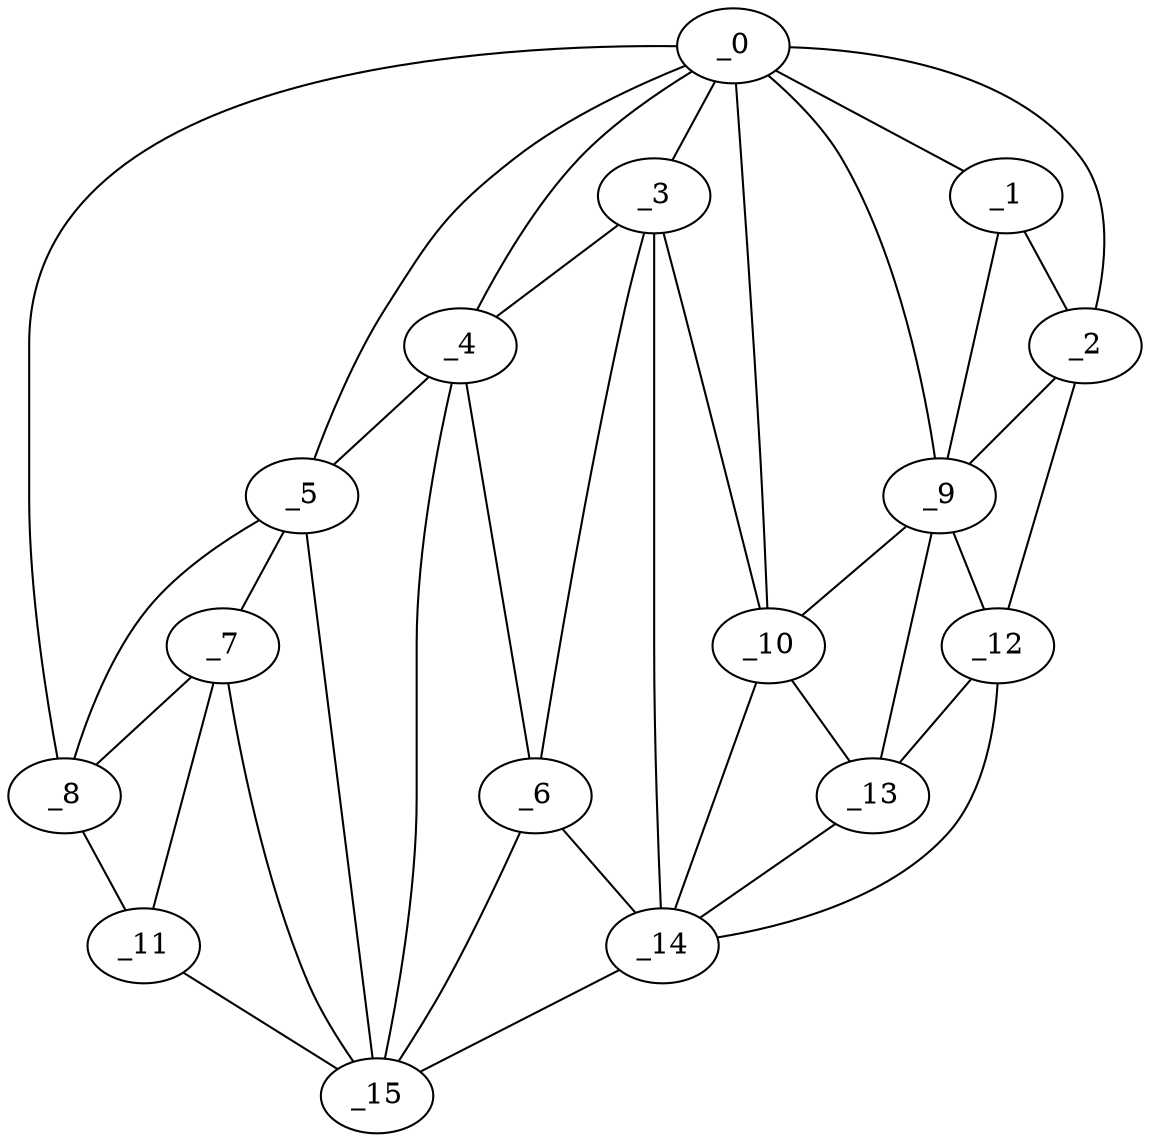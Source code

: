 graph "obj64__240.gxl" {
	_0	 [x=37,
		y=29];
	_1	 [x=42,
		y=24];
	_0 -- _1	 [valence=1];
	_2	 [x=46,
		y=8];
	_0 -- _2	 [valence=1];
	_3	 [x=48,
		y=68];
	_0 -- _3	 [valence=1];
	_4	 [x=49,
		y=88];
	_0 -- _4	 [valence=2];
	_5	 [x=49,
		y=93];
	_0 -- _5	 [valence=1];
	_8	 [x=50,
		y=114];
	_0 -- _8	 [valence=1];
	_9	 [x=52,
		y=30];
	_0 -- _9	 [valence=2];
	_10	 [x=61,
		y=39];
	_0 -- _10	 [valence=2];
	_1 -- _2	 [valence=2];
	_1 -- _9	 [valence=2];
	_2 -- _9	 [valence=1];
	_12	 [x=84,
		y=7];
	_2 -- _12	 [valence=1];
	_3 -- _4	 [valence=2];
	_6	 [x=50,
		y=81];
	_3 -- _6	 [valence=2];
	_3 -- _10	 [valence=2];
	_14	 [x=93,
		y=37];
	_3 -- _14	 [valence=2];
	_4 -- _5	 [valence=2];
	_4 -- _6	 [valence=1];
	_15	 [x=93,
		y=119];
	_4 -- _15	 [valence=2];
	_7	 [x=50,
		y=102];
	_5 -- _7	 [valence=2];
	_5 -- _8	 [valence=1];
	_5 -- _15	 [valence=1];
	_6 -- _14	 [valence=1];
	_6 -- _15	 [valence=2];
	_7 -- _8	 [valence=2];
	_11	 [x=64,
		y=124];
	_7 -- _11	 [valence=2];
	_7 -- _15	 [valence=2];
	_8 -- _11	 [valence=1];
	_9 -- _10	 [valence=2];
	_9 -- _12	 [valence=2];
	_13	 [x=86,
		y=26];
	_9 -- _13	 [valence=1];
	_10 -- _13	 [valence=2];
	_10 -- _14	 [valence=1];
	_11 -- _15	 [valence=1];
	_12 -- _13	 [valence=2];
	_12 -- _14	 [valence=1];
	_13 -- _14	 [valence=1];
	_14 -- _15	 [valence=1];
}
